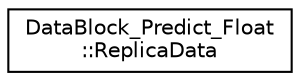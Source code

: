 digraph "Graphical Class Hierarchy"
{
  edge [fontname="Helvetica",fontsize="10",labelfontname="Helvetica",labelfontsize="10"];
  node [fontname="Helvetica",fontsize="10",shape=record];
  rankdir="LR";
  Node1 [label="DataBlock_Predict_Float\l::ReplicaData",height=0.2,width=0.4,color="black", fillcolor="white", style="filled",URL="$structRNReplicaNet_1_1DataBlock__Predict__Float_1_1ReplicaData.html"];
}
